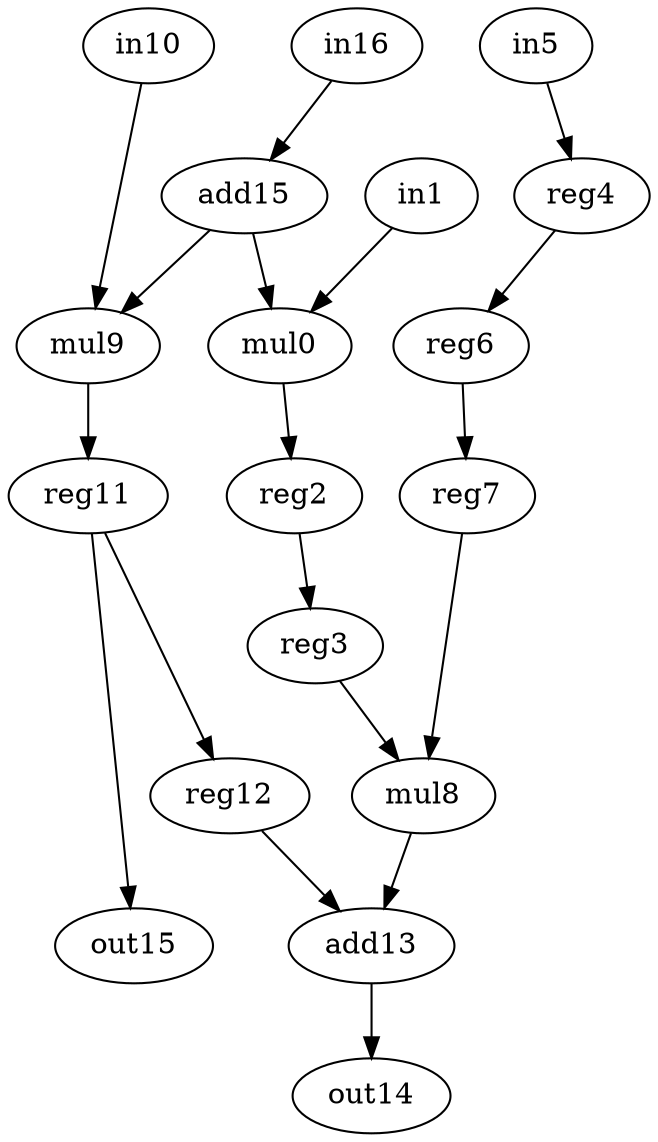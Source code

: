 digraph symm {
    0 [label = mul0 op = mul ] ;
    1 [label = in1 op = in ] ;
    2 [label = reg2 op = reg ] ;
    3 [label = reg3 op = reg ] ;
    4 [label = reg4 op = reg ] ;
    5 [label = in5 op = in ] ;
    6 [label = reg6 op = reg ] ;
    7 [label = reg7 op = reg ] ;
    8 [label = mul8 op = mul ] ;
    9 [label = mul9 op = mul ] ;
    10 [label = in10 op = in ] ;
    11 [label = reg11 op = reg ] ;
    12 [label = reg12 op = reg ] ;
    13 [label = add13 op = add ] ;
    14 [label = out14 op = out ] ;
    15 [label = add15 op = addi value = 2 ] ;
    16 [label = in16 op = in ] ;
    17 [label = out15 op = out ] ;
    
    1 -> 0 [port = 0  weight = 0 ] ;
    15 -> 0 [port = 1  weight = 0 ] ;
    0 -> 2 [port = 0  weight = 0 ] ;
    2 -> 3 [port = 0  weight = 0 ] ;
    5 -> 4 [port = 0  weight = 0 ] ;
    4 -> 6 [port = 0  weight = 0 ] ;
    6 -> 7 [port = 0  weight = 0 ] ;
    3 -> 8 [port = 0  weight = 0 ] ;
    7 -> 8 [port = 1  weight = 0 ] ;
    10 -> 9 [port = 0  weight = 0 ] ;
    15 -> 9 [port = 1  weight = 0 ] ;
    9 -> 11 [port = 0  weight = 0 ] ;
    11 -> 12 [port = 0  weight = 0 ] ;
    8 -> 13 [port = 0  weight = 0 ] ;
    12 -> 13 [port = 1  weight = 0 ] ;
    11 -> 17 [port = 0  weight = 0 ] ;
    13 -> 14 [port = 0  weight = 0 ] ;
    16 -> 15 [port = 0  weight = 0 ] ;
}